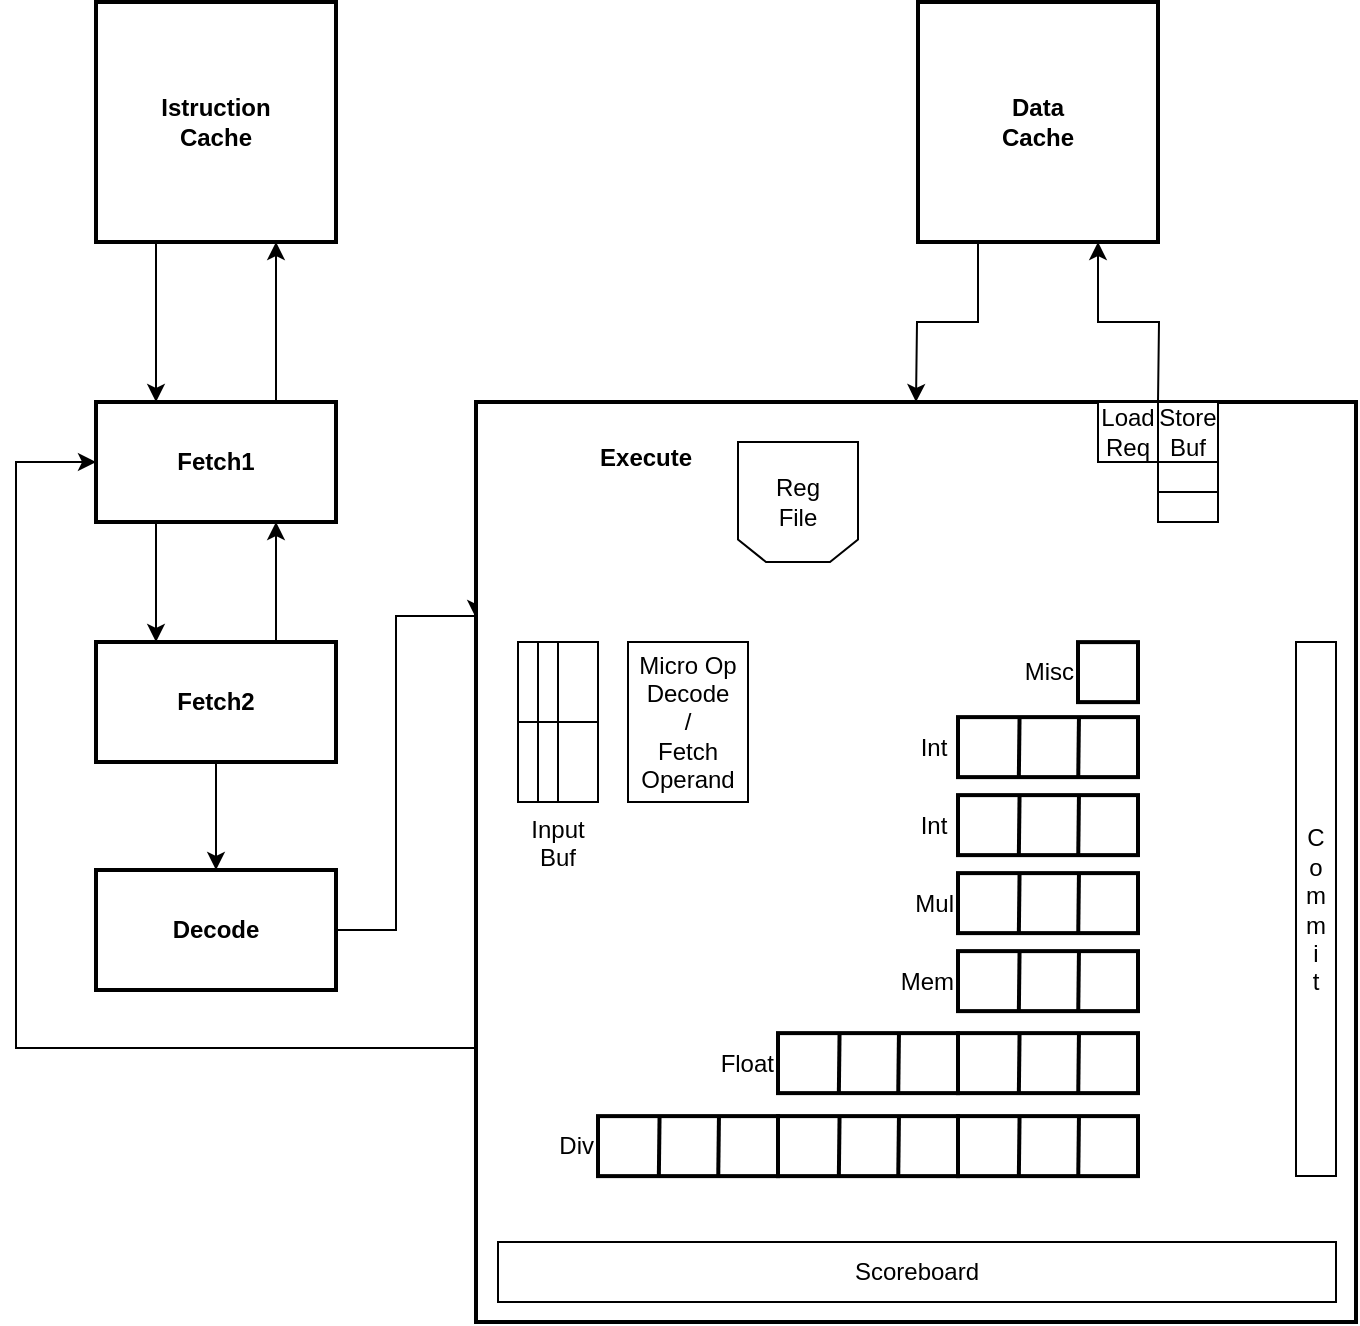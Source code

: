 <mxfile version="12.1.0" type="github" pages="1"><diagram id="EdAOTdUpAiUYNW-F2-T8" name="Page-1"><mxGraphModel dx="868" dy="467" grid="1" gridSize="10" guides="1" tooltips="1" connect="1" arrows="1" fold="1" page="1" pageScale="1" pageWidth="827" pageHeight="1169" math="0" shadow="0"><root><mxCell id="0"/><mxCell id="1" parent="0"/><mxCell id="xlTgU6gEici19xFDkvJ_-10" style="edgeStyle=orthogonalEdgeStyle;rounded=0;orthogonalLoop=1;jettySize=auto;html=1;exitX=0.25;exitY=1;exitDx=0;exitDy=0;entryX=0.25;entryY=0;entryDx=0;entryDy=0;fontStyle=1" parent="1" source="xlTgU6gEici19xFDkvJ_-1" target="xlTgU6gEici19xFDkvJ_-2" edge="1"><mxGeometry relative="1" as="geometry"/></mxCell><mxCell id="xlTgU6gEici19xFDkvJ_-1" value="Istruction&lt;br&gt;Cache" style="rounded=0;whiteSpace=wrap;html=1;fontStyle=1;strokeWidth=2;" parent="1" vertex="1"><mxGeometry x="80" y="40" width="120" height="120" as="geometry"/></mxCell><mxCell id="xlTgU6gEici19xFDkvJ_-11" style="edgeStyle=orthogonalEdgeStyle;rounded=0;orthogonalLoop=1;jettySize=auto;html=1;exitX=0.75;exitY=0;exitDx=0;exitDy=0;entryX=0.75;entryY=1;entryDx=0;entryDy=0;fontStyle=1" parent="1" source="xlTgU6gEici19xFDkvJ_-2" target="xlTgU6gEici19xFDkvJ_-1" edge="1"><mxGeometry relative="1" as="geometry"/></mxCell><mxCell id="xlTgU6gEici19xFDkvJ_-12" style="edgeStyle=orthogonalEdgeStyle;rounded=0;orthogonalLoop=1;jettySize=auto;html=1;exitX=0.25;exitY=1;exitDx=0;exitDy=0;entryX=0.25;entryY=0;entryDx=0;entryDy=0;fontStyle=1" parent="1" source="xlTgU6gEici19xFDkvJ_-2" target="xlTgU6gEici19xFDkvJ_-3" edge="1"><mxGeometry relative="1" as="geometry"/></mxCell><mxCell id="xlTgU6gEici19xFDkvJ_-2" value="Fetch1" style="rounded=0;whiteSpace=wrap;html=1;fontStyle=1;strokeWidth=2;" parent="1" vertex="1"><mxGeometry x="80" y="240" width="120" height="60" as="geometry"/></mxCell><mxCell id="xlTgU6gEici19xFDkvJ_-13" style="edgeStyle=orthogonalEdgeStyle;rounded=0;orthogonalLoop=1;jettySize=auto;html=1;exitX=0.75;exitY=0;exitDx=0;exitDy=0;fontStyle=1;entryX=0.75;entryY=1;entryDx=0;entryDy=0;" parent="1" source="xlTgU6gEici19xFDkvJ_-3" target="xlTgU6gEici19xFDkvJ_-2" edge="1"><mxGeometry relative="1" as="geometry"><mxPoint x="90" y="400" as="targetPoint"/></mxGeometry></mxCell><mxCell id="xlTgU6gEici19xFDkvJ_-15" style="edgeStyle=orthogonalEdgeStyle;rounded=0;orthogonalLoop=1;jettySize=auto;html=1;exitX=0.5;exitY=1;exitDx=0;exitDy=0;entryX=0.5;entryY=0;entryDx=0;entryDy=0;fontStyle=1" parent="1" source="xlTgU6gEici19xFDkvJ_-3" target="xlTgU6gEici19xFDkvJ_-4" edge="1"><mxGeometry relative="1" as="geometry"/></mxCell><mxCell id="xlTgU6gEici19xFDkvJ_-3" value="Fetch2" style="rounded=0;whiteSpace=wrap;html=1;fontStyle=1;strokeWidth=2;" parent="1" vertex="1"><mxGeometry x="80" y="360" width="120" height="60" as="geometry"/></mxCell><mxCell id="xlTgU6gEici19xFDkvJ_-16" style="edgeStyle=orthogonalEdgeStyle;rounded=0;orthogonalLoop=1;jettySize=auto;html=1;exitX=1;exitY=0.5;exitDx=0;exitDy=0;entryX=0;entryY=0.25;entryDx=0;entryDy=0;" parent="1" source="xlTgU6gEici19xFDkvJ_-4" edge="1"><mxGeometry relative="1" as="geometry"><mxPoint x="270" y="348" as="targetPoint"/><Array as="points"><mxPoint x="230" y="504"/><mxPoint x="230" y="347"/></Array></mxGeometry></mxCell><mxCell id="xlTgU6gEici19xFDkvJ_-4" value="&lt;span&gt;Decode&lt;/span&gt;" style="rounded=0;whiteSpace=wrap;html=1;fontStyle=1;strokeWidth=2;" parent="1" vertex="1"><mxGeometry x="80" y="474" width="120" height="60" as="geometry"/></mxCell><mxCell id="xlTgU6gEici19xFDkvJ_-9" style="edgeStyle=orthogonalEdgeStyle;rounded=0;orthogonalLoop=1;jettySize=auto;html=1;exitX=0.995;exitY=0.005;exitDx=0;exitDy=0;entryX=0.75;entryY=1;entryDx=0;entryDy=0;exitPerimeter=0;" parent="1" target="xlTgU6gEici19xFDkvJ_-6" edge="1"><mxGeometry relative="1" as="geometry"><mxPoint x="611" y="240" as="sourcePoint"/></mxGeometry></mxCell><mxCell id="xlTgU6gEici19xFDkvJ_-17" style="edgeStyle=orthogonalEdgeStyle;rounded=0;orthogonalLoop=1;jettySize=auto;html=1;entryX=0;entryY=0.5;entryDx=0;entryDy=0;exitX=0;exitY=0.75;exitDx=0;exitDy=0;" parent="1" target="xlTgU6gEici19xFDkvJ_-2" edge="1"><mxGeometry relative="1" as="geometry"><Array as="points"><mxPoint x="40" y="563"/><mxPoint x="40" y="270"/></Array><mxPoint x="270" y="563" as="sourcePoint"/></mxGeometry></mxCell><mxCell id="xlTgU6gEici19xFDkvJ_-8" style="edgeStyle=orthogonalEdgeStyle;rounded=0;orthogonalLoop=1;jettySize=auto;html=1;exitX=0.25;exitY=1;exitDx=0;exitDy=0;entryX=0.5;entryY=0;entryDx=0;entryDy=0;" parent="1" source="xlTgU6gEici19xFDkvJ_-6" edge="1"><mxGeometry relative="1" as="geometry"><mxPoint x="490" y="240" as="targetPoint"/></mxGeometry></mxCell><mxCell id="xlTgU6gEici19xFDkvJ_-6" value="Data&lt;br&gt;Cache" style="rounded=0;whiteSpace=wrap;html=1;fontStyle=1;strokeWidth=2;" parent="1" vertex="1"><mxGeometry x="491" y="40" width="120" height="120" as="geometry"/></mxCell><mxCell id="oU3VeBDMUItlI4Esvr1q-70" value="&amp;nbsp; &amp;nbsp; &amp;nbsp; &amp;nbsp; &amp;nbsp; &lt;br&gt;&amp;nbsp; &amp;nbsp; &amp;nbsp; &amp;nbsp; &amp;nbsp; &amp;nbsp; &amp;nbsp; &amp;nbsp; &amp;nbsp; &lt;b&gt;Execute&lt;/b&gt;" style="rounded=0;whiteSpace=wrap;html=1;verticalAlign=top;labelPosition=center;verticalLabelPosition=middle;align=left;strokeWidth=2;" parent="1" vertex="1"><mxGeometry x="270" y="240" width="440" height="460" as="geometry"/></mxCell><mxCell id="oU3VeBDMUItlI4Esvr1q-71" value="Int&amp;nbsp;" style="rounded=0;whiteSpace=wrap;html=1;align=right;labelPosition=left;verticalLabelPosition=middle;verticalAlign=middle;strokeWidth=2;" parent="1" vertex="1"><mxGeometry x="511" y="436.559" width="90" height="30" as="geometry"/></mxCell><mxCell id="oU3VeBDMUItlI4Esvr1q-72" value="" style="endArrow=none;html=1;exitX=0.338;exitY=0.997;exitDx=0;exitDy=0;exitPerimeter=0;entryX=0.342;entryY=0.003;entryDx=0;entryDy=0;entryPerimeter=0;strokeWidth=2;" parent="1" source="oU3VeBDMUItlI4Esvr1q-71" target="oU3VeBDMUItlI4Esvr1q-71" edge="1"><mxGeometry width="50" height="50" relative="1" as="geometry"><mxPoint x="-19" y="539.559" as="sourcePoint"/><mxPoint x="382" y="359.559" as="targetPoint"/></mxGeometry></mxCell><mxCell id="oU3VeBDMUItlI4Esvr1q-73" value="" style="endArrow=none;html=1;exitX=0.668;exitY=1.01;exitDx=0;exitDy=0;exitPerimeter=0;entryX=0.672;entryY=-0.003;entryDx=0;entryDy=0;entryPerimeter=0;strokeWidth=2;" parent="1" source="oU3VeBDMUItlI4Esvr1q-71" target="oU3VeBDMUItlI4Esvr1q-71" edge="1"><mxGeometry width="50" height="50" relative="1" as="geometry"><mxPoint x="420.8" y="419.939" as="sourcePoint"/><mxPoint x="421" y="359.559" as="targetPoint"/></mxGeometry></mxCell><mxCell id="oU3VeBDMUItlI4Esvr1q-74" value="Mul" style="rounded=0;whiteSpace=wrap;html=1;align=right;labelPosition=left;verticalLabelPosition=middle;verticalAlign=middle;strokeWidth=2;" parent="1" vertex="1"><mxGeometry x="511" y="475.559" width="90" height="30" as="geometry"/></mxCell><mxCell id="oU3VeBDMUItlI4Esvr1q-75" value="" style="endArrow=none;html=1;exitX=0.338;exitY=0.997;exitDx=0;exitDy=0;exitPerimeter=0;entryX=0.342;entryY=0.003;entryDx=0;entryDy=0;entryPerimeter=0;strokeWidth=2;" parent="1" source="oU3VeBDMUItlI4Esvr1q-74" target="oU3VeBDMUItlI4Esvr1q-74" edge="1"><mxGeometry width="50" height="50" relative="1" as="geometry"><mxPoint x="-19" y="579.559" as="sourcePoint"/><mxPoint x="382" y="399.559" as="targetPoint"/></mxGeometry></mxCell><mxCell id="oU3VeBDMUItlI4Esvr1q-76" value="" style="endArrow=none;html=1;exitX=0.668;exitY=1.01;exitDx=0;exitDy=0;exitPerimeter=0;entryX=0.672;entryY=-0.003;entryDx=0;entryDy=0;entryPerimeter=0;strokeWidth=2;" parent="1" source="oU3VeBDMUItlI4Esvr1q-74" target="oU3VeBDMUItlI4Esvr1q-74" edge="1"><mxGeometry width="50" height="50" relative="1" as="geometry"><mxPoint x="420.8" y="459.939" as="sourcePoint"/><mxPoint x="421" y="399.559" as="targetPoint"/></mxGeometry></mxCell><mxCell id="oU3VeBDMUItlI4Esvr1q-77" value="Div" style="rounded=0;whiteSpace=wrap;html=1;align=right;labelPosition=left;verticalLabelPosition=middle;verticalAlign=middle;strokeWidth=2;" parent="1" vertex="1"><mxGeometry x="331" y="597.059" width="90" height="30" as="geometry"/></mxCell><mxCell id="oU3VeBDMUItlI4Esvr1q-78" value="" style="endArrow=none;html=1;exitX=0.338;exitY=0.997;exitDx=0;exitDy=0;exitPerimeter=0;entryX=0.342;entryY=0.003;entryDx=0;entryDy=0;entryPerimeter=0;strokeWidth=2;" parent="1" source="oU3VeBDMUItlI4Esvr1q-77" target="oU3VeBDMUItlI4Esvr1q-77" edge="1"><mxGeometry width="50" height="50" relative="1" as="geometry"><mxPoint x="-19" y="619.559" as="sourcePoint"/><mxPoint x="382" y="439.559" as="targetPoint"/></mxGeometry></mxCell><mxCell id="oU3VeBDMUItlI4Esvr1q-79" value="" style="endArrow=none;html=1;exitX=0.668;exitY=1.01;exitDx=0;exitDy=0;exitPerimeter=0;entryX=0.672;entryY=-0.003;entryDx=0;entryDy=0;entryPerimeter=0;strokeWidth=2;" parent="1" source="oU3VeBDMUItlI4Esvr1q-77" target="oU3VeBDMUItlI4Esvr1q-77" edge="1"><mxGeometry width="50" height="50" relative="1" as="geometry"><mxPoint x="420.8" y="499.939" as="sourcePoint"/><mxPoint x="421" y="439.559" as="targetPoint"/></mxGeometry></mxCell><mxCell id="oU3VeBDMUItlI4Esvr1q-80" value="" style="rounded=0;whiteSpace=wrap;html=1;align=right;labelPosition=left;verticalLabelPosition=middle;verticalAlign=middle;strokeWidth=2;" parent="1" vertex="1"><mxGeometry x="421" y="597.059" width="90" height="30" as="geometry"/></mxCell><mxCell id="oU3VeBDMUItlI4Esvr1q-81" value="" style="endArrow=none;html=1;exitX=0.338;exitY=0.997;exitDx=0;exitDy=0;exitPerimeter=0;entryX=0.342;entryY=0.003;entryDx=0;entryDy=0;entryPerimeter=0;strokeWidth=2;" parent="1" source="oU3VeBDMUItlI4Esvr1q-80" target="oU3VeBDMUItlI4Esvr1q-80" edge="1"><mxGeometry width="50" height="50" relative="1" as="geometry"><mxPoint x="-324" y="659.559" as="sourcePoint"/><mxPoint x="77" y="479.559" as="targetPoint"/></mxGeometry></mxCell><mxCell id="oU3VeBDMUItlI4Esvr1q-82" value="" style="endArrow=none;html=1;exitX=0.668;exitY=1.01;exitDx=0;exitDy=0;exitPerimeter=0;entryX=0.672;entryY=-0.003;entryDx=0;entryDy=0;entryPerimeter=0;strokeWidth=2;" parent="1" source="oU3VeBDMUItlI4Esvr1q-80" target="oU3VeBDMUItlI4Esvr1q-80" edge="1"><mxGeometry width="50" height="50" relative="1" as="geometry"><mxPoint x="115.8" y="539.939" as="sourcePoint"/><mxPoint x="116" y="479.559" as="targetPoint"/></mxGeometry></mxCell><mxCell id="oU3VeBDMUItlI4Esvr1q-83" value="" style="rounded=0;whiteSpace=wrap;html=1;align=right;labelPosition=left;verticalLabelPosition=middle;verticalAlign=middle;strokeWidth=2;" parent="1" vertex="1"><mxGeometry x="511" y="597.059" width="90" height="30" as="geometry"/></mxCell><mxCell id="oU3VeBDMUItlI4Esvr1q-84" value="" style="endArrow=none;html=1;exitX=0.338;exitY=0.997;exitDx=0;exitDy=0;exitPerimeter=0;entryX=0.342;entryY=0.003;entryDx=0;entryDy=0;entryPerimeter=0;strokeWidth=2;" parent="1" source="oU3VeBDMUItlI4Esvr1q-83" target="oU3VeBDMUItlI4Esvr1q-83" edge="1"><mxGeometry width="50" height="50" relative="1" as="geometry"><mxPoint x="-314" y="669.559" as="sourcePoint"/><mxPoint x="87" y="489.559" as="targetPoint"/></mxGeometry></mxCell><mxCell id="oU3VeBDMUItlI4Esvr1q-85" value="" style="endArrow=none;html=1;exitX=0.668;exitY=1.01;exitDx=0;exitDy=0;exitPerimeter=0;entryX=0.672;entryY=-0.003;entryDx=0;entryDy=0;entryPerimeter=0;strokeWidth=2;" parent="1" source="oU3VeBDMUItlI4Esvr1q-83" target="oU3VeBDMUItlI4Esvr1q-83" edge="1"><mxGeometry width="50" height="50" relative="1" as="geometry"><mxPoint x="125.8" y="549.939" as="sourcePoint"/><mxPoint x="126" y="489.559" as="targetPoint"/></mxGeometry></mxCell><mxCell id="oU3VeBDMUItlI4Esvr1q-86" value="Float" style="rounded=0;whiteSpace=wrap;html=1;align=right;labelPosition=left;verticalLabelPosition=middle;verticalAlign=middle;strokeWidth=2;" parent="1" vertex="1"><mxGeometry x="421" y="555.559" width="90" height="30" as="geometry"/></mxCell><mxCell id="oU3VeBDMUItlI4Esvr1q-87" value="" style="endArrow=none;html=1;exitX=0.338;exitY=0.997;exitDx=0;exitDy=0;exitPerimeter=0;entryX=0.342;entryY=0.003;entryDx=0;entryDy=0;entryPerimeter=0;strokeWidth=2;" parent="1" source="oU3VeBDMUItlI4Esvr1q-86" target="oU3VeBDMUItlI4Esvr1q-86" edge="1"><mxGeometry width="50" height="50" relative="1" as="geometry"><mxPoint x="-304" y="679.559" as="sourcePoint"/><mxPoint x="97" y="499.559" as="targetPoint"/></mxGeometry></mxCell><mxCell id="oU3VeBDMUItlI4Esvr1q-88" value="" style="endArrow=none;html=1;exitX=0.668;exitY=1.01;exitDx=0;exitDy=0;exitPerimeter=0;entryX=0.672;entryY=-0.003;entryDx=0;entryDy=0;entryPerimeter=0;strokeWidth=2;" parent="1" source="oU3VeBDMUItlI4Esvr1q-86" target="oU3VeBDMUItlI4Esvr1q-86" edge="1"><mxGeometry width="50" height="50" relative="1" as="geometry"><mxPoint x="135.8" y="559.939" as="sourcePoint"/><mxPoint x="136" y="499.559" as="targetPoint"/></mxGeometry></mxCell><mxCell id="oU3VeBDMUItlI4Esvr1q-89" value="" style="rounded=0;whiteSpace=wrap;html=1;align=right;labelPosition=left;verticalLabelPosition=middle;verticalAlign=middle;strokeWidth=2;" parent="1" vertex="1"><mxGeometry x="511" y="555.559" width="90" height="30" as="geometry"/></mxCell><mxCell id="oU3VeBDMUItlI4Esvr1q-90" value="" style="endArrow=none;html=1;exitX=0.338;exitY=0.997;exitDx=0;exitDy=0;exitPerimeter=0;entryX=0.342;entryY=0.003;entryDx=0;entryDy=0;entryPerimeter=0;strokeWidth=2;" parent="1" source="oU3VeBDMUItlI4Esvr1q-89" target="oU3VeBDMUItlI4Esvr1q-89" edge="1"><mxGeometry width="50" height="50" relative="1" as="geometry"><mxPoint x="-294" y="689.559" as="sourcePoint"/><mxPoint x="107" y="509.559" as="targetPoint"/></mxGeometry></mxCell><mxCell id="oU3VeBDMUItlI4Esvr1q-91" value="" style="endArrow=none;html=1;exitX=0.668;exitY=1.01;exitDx=0;exitDy=0;exitPerimeter=0;entryX=0.672;entryY=-0.003;entryDx=0;entryDy=0;entryPerimeter=0;strokeWidth=2;" parent="1" source="oU3VeBDMUItlI4Esvr1q-89" target="oU3VeBDMUItlI4Esvr1q-89" edge="1"><mxGeometry width="50" height="50" relative="1" as="geometry"><mxPoint x="145.8" y="569.939" as="sourcePoint"/><mxPoint x="146" y="509.559" as="targetPoint"/></mxGeometry></mxCell><mxCell id="oU3VeBDMUItlI4Esvr1q-92" value="Mem" style="rounded=0;whiteSpace=wrap;html=1;align=right;labelPosition=left;verticalLabelPosition=middle;verticalAlign=middle;strokeWidth=2;" parent="1" vertex="1"><mxGeometry x="511" y="514.559" width="90" height="30" as="geometry"/></mxCell><mxCell id="oU3VeBDMUItlI4Esvr1q-93" value="" style="endArrow=none;html=1;exitX=0.338;exitY=0.997;exitDx=0;exitDy=0;exitPerimeter=0;entryX=0.342;entryY=0.003;entryDx=0;entryDy=0;entryPerimeter=0;strokeWidth=2;" parent="1" source="oU3VeBDMUItlI4Esvr1q-92" target="oU3VeBDMUItlI4Esvr1q-92" edge="1"><mxGeometry width="50" height="50" relative="1" as="geometry"><mxPoint x="-19" y="697.559" as="sourcePoint"/><mxPoint x="382" y="517.559" as="targetPoint"/></mxGeometry></mxCell><mxCell id="oU3VeBDMUItlI4Esvr1q-94" value="" style="endArrow=none;html=1;exitX=0.668;exitY=1.01;exitDx=0;exitDy=0;exitPerimeter=0;entryX=0.672;entryY=-0.003;entryDx=0;entryDy=0;entryPerimeter=0;strokeWidth=2;" parent="1" source="oU3VeBDMUItlI4Esvr1q-92" target="oU3VeBDMUItlI4Esvr1q-92" edge="1"><mxGeometry width="50" height="50" relative="1" as="geometry"><mxPoint x="420.8" y="577.939" as="sourcePoint"/><mxPoint x="421" y="517.559" as="targetPoint"/></mxGeometry></mxCell><mxCell id="oU3VeBDMUItlI4Esvr1q-95" value="Misc" style="rounded=0;whiteSpace=wrap;html=1;align=right;labelPosition=left;verticalLabelPosition=middle;verticalAlign=middle;strokeWidth=2;" parent="1" vertex="1"><mxGeometry x="571" y="360.059" width="30" height="30" as="geometry"/></mxCell><mxCell id="oU3VeBDMUItlI4Esvr1q-96" value="" style="rounded=0;whiteSpace=wrap;html=1;align=left;verticalAlign=top;labelPosition=right;verticalLabelPosition=middle;" parent="1" vertex="1"><mxGeometry x="611" y="240" width="30" height="60" as="geometry"/></mxCell><mxCell id="oU3VeBDMUItlI4Esvr1q-97" value="" style="endArrow=none;html=1;entryX=0;entryY=0.5;entryDx=0;entryDy=0;exitX=1;exitY=0.5;exitDx=0;exitDy=0;" parent="1" source="oU3VeBDMUItlI4Esvr1q-96" target="oU3VeBDMUItlI4Esvr1q-96" edge="1"><mxGeometry width="50" height="50" relative="1" as="geometry"><mxPoint x="346" y="480" as="sourcePoint"/><mxPoint x="396" y="430" as="targetPoint"/></mxGeometry></mxCell><mxCell id="oU3VeBDMUItlI4Esvr1q-98" value="" style="endArrow=none;html=1;entryX=0;entryY=0.75;entryDx=0;entryDy=0;exitX=1;exitY=0.75;exitDx=0;exitDy=0;" parent="1" source="oU3VeBDMUItlI4Esvr1q-96" target="oU3VeBDMUItlI4Esvr1q-96" edge="1"><mxGeometry width="50" height="50" relative="1" as="geometry"><mxPoint x="346" y="480" as="sourcePoint"/><mxPoint x="396" y="430" as="targetPoint"/></mxGeometry></mxCell><mxCell id="oU3VeBDMUItlI4Esvr1q-99" value="Load&lt;br&gt;Req" style="rounded=0;whiteSpace=wrap;html=1;align=center;labelPosition=center;verticalLabelPosition=middle;verticalAlign=middle;" parent="1" vertex="1"><mxGeometry x="581" y="240" width="30" height="30" as="geometry"/></mxCell><mxCell id="oU3VeBDMUItlI4Esvr1q-100" value="Store&lt;br&gt;Buf" style="text;html=1;strokeColor=none;fillColor=none;align=center;verticalAlign=middle;whiteSpace=wrap;rounded=0;" parent="1" vertex="1"><mxGeometry x="611" y="240" width="30" height="30" as="geometry"/></mxCell><mxCell id="oU3VeBDMUItlI4Esvr1q-101" value="Input Buf" style="rounded=0;whiteSpace=wrap;html=1;align=center;labelPosition=center;verticalLabelPosition=bottom;verticalAlign=top;" parent="1" vertex="1"><mxGeometry x="291" y="360" width="40" height="80" as="geometry"/></mxCell><mxCell id="oU3VeBDMUItlI4Esvr1q-102" value="" style="endArrow=none;html=1;entryX=0.5;entryY=0;entryDx=0;entryDy=0;exitX=0.5;exitY=1;exitDx=0;exitDy=0;" parent="1" source="oU3VeBDMUItlI4Esvr1q-101" target="oU3VeBDMUItlI4Esvr1q-101" edge="1"><mxGeometry width="50" height="50" relative="1" as="geometry"><mxPoint x="-29" y="730" as="sourcePoint"/><mxPoint x="21" y="680" as="targetPoint"/></mxGeometry></mxCell><mxCell id="oU3VeBDMUItlI4Esvr1q-103" value="" style="endArrow=none;html=1;entryX=0.25;entryY=0;entryDx=0;entryDy=0;exitX=0.25;exitY=1;exitDx=0;exitDy=0;" parent="1" source="oU3VeBDMUItlI4Esvr1q-101" target="oU3VeBDMUItlI4Esvr1q-101" edge="1"><mxGeometry width="50" height="50" relative="1" as="geometry"><mxPoint x="-29" y="730" as="sourcePoint"/><mxPoint x="21" y="680" as="targetPoint"/></mxGeometry></mxCell><mxCell id="oU3VeBDMUItlI4Esvr1q-104" value="" style="shape=loopLimit;whiteSpace=wrap;html=1;align=left;rotation=180;size=14;" parent="1" vertex="1"><mxGeometry x="401" y="260" width="60" height="60" as="geometry"/></mxCell><mxCell id="oU3VeBDMUItlI4Esvr1q-105" value="Reg&lt;br&gt;File" style="text;html=1;strokeColor=none;fillColor=none;align=center;verticalAlign=middle;whiteSpace=wrap;rounded=0;" parent="1" vertex="1"><mxGeometry x="411" y="280" width="40" height="20" as="geometry"/></mxCell><mxCell id="oU3VeBDMUItlI4Esvr1q-106" value="C&lt;br&gt;o&lt;br&gt;m&lt;br&gt;m&lt;br&gt;i&lt;br&gt;t" style="rounded=0;whiteSpace=wrap;html=1;align=center;strokeWidth=1;" parent="1" vertex="1"><mxGeometry x="680" y="360" width="20" height="267" as="geometry"/></mxCell><mxCell id="oU3VeBDMUItlI4Esvr1q-111" value="Micro Op&lt;br&gt;Decode&lt;br&gt;/&lt;br&gt;Fetch&lt;br&gt;Operand" style="rounded=0;whiteSpace=wrap;html=1;perimeterSpacing=0;strokeWidth=1;" parent="1" vertex="1"><mxGeometry x="346" y="360" width="60" height="80" as="geometry"/></mxCell><mxCell id="oU3VeBDMUItlI4Esvr1q-115" value="Int&amp;nbsp;" style="rounded=0;whiteSpace=wrap;html=1;align=right;labelPosition=left;verticalLabelPosition=middle;verticalAlign=middle;strokeWidth=2;" parent="1" vertex="1"><mxGeometry x="511" y="397.559" width="90" height="30" as="geometry"/></mxCell><mxCell id="oU3VeBDMUItlI4Esvr1q-116" value="" style="endArrow=none;html=1;exitX=0.338;exitY=0.997;exitDx=0;exitDy=0;exitPerimeter=0;entryX=0.342;entryY=0.003;entryDx=0;entryDy=0;entryPerimeter=0;strokeWidth=2;" parent="1" source="oU3VeBDMUItlI4Esvr1q-115" target="oU3VeBDMUItlI4Esvr1q-115" edge="1"><mxGeometry width="50" height="50" relative="1" as="geometry"><mxPoint x="-19" y="499.559" as="sourcePoint"/><mxPoint x="382" y="319.559" as="targetPoint"/></mxGeometry></mxCell><mxCell id="oU3VeBDMUItlI4Esvr1q-117" value="" style="endArrow=none;html=1;exitX=0.668;exitY=1.01;exitDx=0;exitDy=0;exitPerimeter=0;entryX=0.672;entryY=-0.003;entryDx=0;entryDy=0;entryPerimeter=0;strokeWidth=2;" parent="1" source="oU3VeBDMUItlI4Esvr1q-115" target="oU3VeBDMUItlI4Esvr1q-115" edge="1"><mxGeometry width="50" height="50" relative="1" as="geometry"><mxPoint x="420.8" y="379.939" as="sourcePoint"/><mxPoint x="421" y="319.559" as="targetPoint"/></mxGeometry></mxCell><mxCell id="oU3VeBDMUItlI4Esvr1q-124" value="" style="endArrow=none;html=1;strokeColor=#000000;strokeWidth=1;entryX=1;entryY=0.5;entryDx=0;entryDy=0;exitX=0;exitY=0.5;exitDx=0;exitDy=0;" parent="1" source="oU3VeBDMUItlI4Esvr1q-101" target="oU3VeBDMUItlI4Esvr1q-101" edge="1"><mxGeometry width="50" height="50" relative="1" as="geometry"><mxPoint x="30" y="740" as="sourcePoint"/><mxPoint x="80" y="690" as="targetPoint"/></mxGeometry></mxCell><mxCell id="spIA5sVN0bUgtaLf5vBl-1" value="Scoreboard" style="rounded=0;whiteSpace=wrap;html=1;strokeWidth=1;" vertex="1" parent="1"><mxGeometry x="281" y="660" width="419" height="30" as="geometry"/></mxCell></root></mxGraphModel></diagram></mxfile>